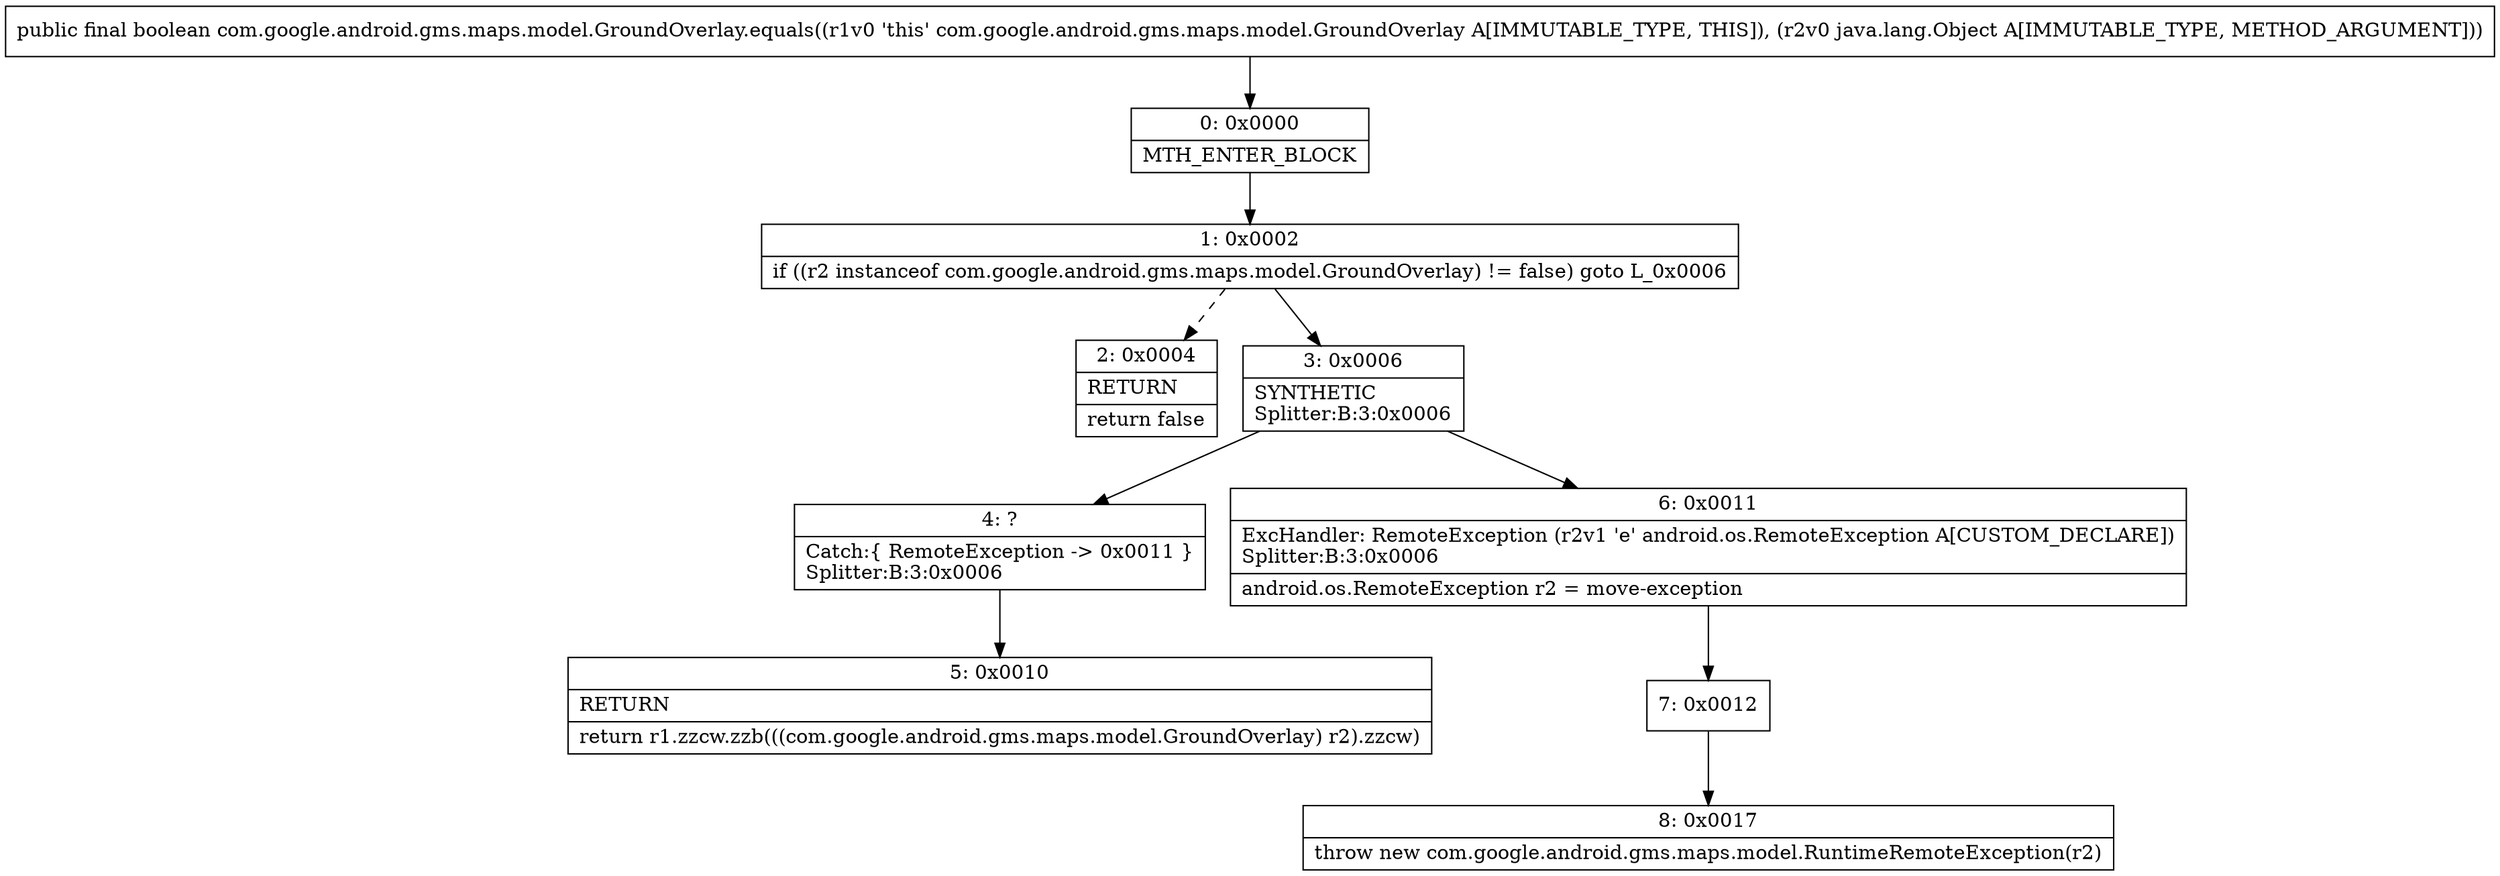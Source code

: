 digraph "CFG forcom.google.android.gms.maps.model.GroundOverlay.equals(Ljava\/lang\/Object;)Z" {
Node_0 [shape=record,label="{0\:\ 0x0000|MTH_ENTER_BLOCK\l}"];
Node_1 [shape=record,label="{1\:\ 0x0002|if ((r2 instanceof com.google.android.gms.maps.model.GroundOverlay) != false) goto L_0x0006\l}"];
Node_2 [shape=record,label="{2\:\ 0x0004|RETURN\l|return false\l}"];
Node_3 [shape=record,label="{3\:\ 0x0006|SYNTHETIC\lSplitter:B:3:0x0006\l}"];
Node_4 [shape=record,label="{4\:\ ?|Catch:\{ RemoteException \-\> 0x0011 \}\lSplitter:B:3:0x0006\l}"];
Node_5 [shape=record,label="{5\:\ 0x0010|RETURN\l|return r1.zzcw.zzb(((com.google.android.gms.maps.model.GroundOverlay) r2).zzcw)\l}"];
Node_6 [shape=record,label="{6\:\ 0x0011|ExcHandler: RemoteException (r2v1 'e' android.os.RemoteException A[CUSTOM_DECLARE])\lSplitter:B:3:0x0006\l|android.os.RemoteException r2 = move\-exception\l}"];
Node_7 [shape=record,label="{7\:\ 0x0012}"];
Node_8 [shape=record,label="{8\:\ 0x0017|throw new com.google.android.gms.maps.model.RuntimeRemoteException(r2)\l}"];
MethodNode[shape=record,label="{public final boolean com.google.android.gms.maps.model.GroundOverlay.equals((r1v0 'this' com.google.android.gms.maps.model.GroundOverlay A[IMMUTABLE_TYPE, THIS]), (r2v0 java.lang.Object A[IMMUTABLE_TYPE, METHOD_ARGUMENT])) }"];
MethodNode -> Node_0;
Node_0 -> Node_1;
Node_1 -> Node_2[style=dashed];
Node_1 -> Node_3;
Node_3 -> Node_4;
Node_3 -> Node_6;
Node_4 -> Node_5;
Node_6 -> Node_7;
Node_7 -> Node_8;
}

